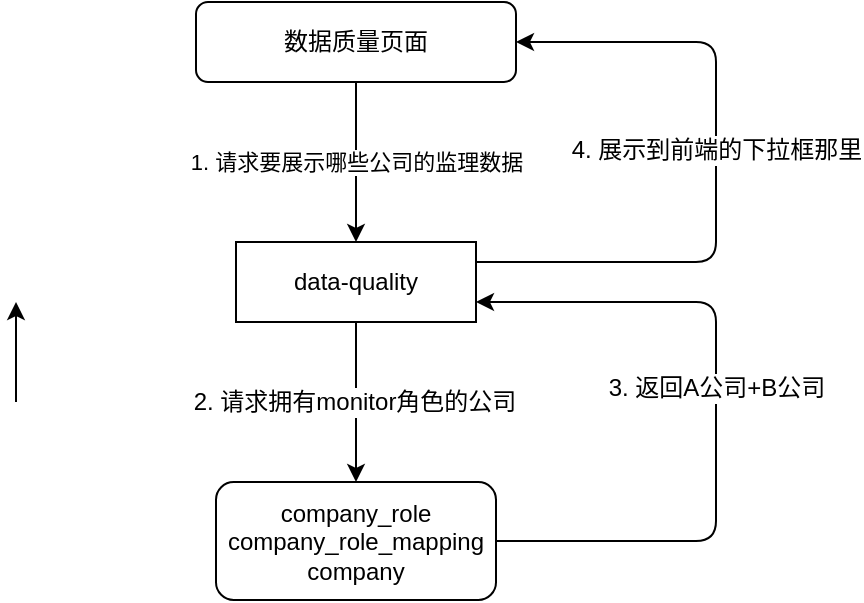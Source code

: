 <mxfile version="11.0.0" type="github"><diagram id="5PrbWUQpkLaovvONm4Pn" name="Page-1"><mxGraphModel dx="786" dy="525" grid="1" gridSize="10" guides="1" tooltips="1" connect="1" arrows="1" fold="1" page="1" pageScale="1" pageWidth="850" pageHeight="1100" math="0" shadow="0"><root><mxCell id="0"/><mxCell id="1" parent="0"/><mxCell id="Wom3NBltpp4cB4WkWgWm-10" value="1. 请求要展示哪些公司的监理数据" style="edgeStyle=orthogonalEdgeStyle;rounded=0;orthogonalLoop=1;jettySize=auto;html=1;" edge="1" parent="1" source="Wom3NBltpp4cB4WkWgWm-8" target="Wom3NBltpp4cB4WkWgWm-9"><mxGeometry relative="1" as="geometry"/></mxCell><mxCell id="Wom3NBltpp4cB4WkWgWm-8" value="数据质量页面" style="rounded=1;whiteSpace=wrap;html=1;" vertex="1" parent="1"><mxGeometry x="160" y="120" width="160" height="40" as="geometry"/></mxCell><mxCell id="Wom3NBltpp4cB4WkWgWm-12" value="" style="edgeStyle=orthogonalEdgeStyle;rounded=0;orthogonalLoop=1;jettySize=auto;html=1;" edge="1" parent="1" source="Wom3NBltpp4cB4WkWgWm-9" target="Wom3NBltpp4cB4WkWgWm-11"><mxGeometry relative="1" as="geometry"/></mxCell><mxCell id="Wom3NBltpp4cB4WkWgWm-19" value="2. 请求拥有monitor角色的公司" style="text;html=1;resizable=0;points=[];align=center;verticalAlign=middle;labelBackgroundColor=#ffffff;" vertex="1" connectable="0" parent="Wom3NBltpp4cB4WkWgWm-12"><mxGeometry y="-1" relative="1" as="geometry"><mxPoint as="offset"/></mxGeometry></mxCell><mxCell id="Wom3NBltpp4cB4WkWgWm-9" value="data-quality" style="rounded=1;whiteSpace=wrap;html=1;arcSize=0;" vertex="1" parent="1"><mxGeometry x="180" y="240" width="120" height="40" as="geometry"/></mxCell><mxCell id="Wom3NBltpp4cB4WkWgWm-11" value="company_role&lt;br&gt;company_role_mapping&lt;br&gt;company" style="rounded=1;whiteSpace=wrap;html=1;" vertex="1" parent="1"><mxGeometry x="170" y="360" width="140" height="59" as="geometry"/></mxCell><mxCell id="Wom3NBltpp4cB4WkWgWm-20" value="" style="endArrow=classic;html=1;" edge="1" parent="1"><mxGeometry width="50" height="50" relative="1" as="geometry"><mxPoint x="70" y="320" as="sourcePoint"/><mxPoint x="70" y="270" as="targetPoint"/></mxGeometry></mxCell><mxCell id="Wom3NBltpp4cB4WkWgWm-22" value="" style="edgeStyle=elbowEdgeStyle;elbow=horizontal;endArrow=classic;html=1;exitX=1;exitY=0.5;exitDx=0;exitDy=0;entryX=1;entryY=0.75;entryDx=0;entryDy=0;" edge="1" parent="1" source="Wom3NBltpp4cB4WkWgWm-11" target="Wom3NBltpp4cB4WkWgWm-9"><mxGeometry width="50" height="50" relative="1" as="geometry"><mxPoint x="340" y="390" as="sourcePoint"/><mxPoint x="440" y="330" as="targetPoint"/><Array as="points"><mxPoint x="420" y="330"/></Array></mxGeometry></mxCell><mxCell id="Wom3NBltpp4cB4WkWgWm-24" value="3. 返回A公司+B公司" style="text;html=1;resizable=0;points=[];align=center;verticalAlign=middle;labelBackgroundColor=#ffffff;" vertex="1" connectable="0" parent="Wom3NBltpp4cB4WkWgWm-22"><mxGeometry x="0.071" relative="1" as="geometry"><mxPoint as="offset"/></mxGeometry></mxCell><mxCell id="Wom3NBltpp4cB4WkWgWm-25" value="" style="edgeStyle=elbowEdgeStyle;elbow=horizontal;endArrow=classic;html=1;exitX=1;exitY=0.25;exitDx=0;exitDy=0;entryX=1;entryY=0.5;entryDx=0;entryDy=0;" edge="1" parent="1" source="Wom3NBltpp4cB4WkWgWm-9" target="Wom3NBltpp4cB4WkWgWm-8"><mxGeometry width="50" height="50" relative="1" as="geometry"><mxPoint x="355" y="260" as="sourcePoint"/><mxPoint x="345" y="130" as="targetPoint"/><Array as="points"><mxPoint x="420" y="210"/><mxPoint x="425" y="190"/></Array></mxGeometry></mxCell><mxCell id="Wom3NBltpp4cB4WkWgWm-26" value="4. 展示到前端的下拉框那里" style="text;html=1;resizable=0;points=[];align=center;verticalAlign=middle;labelBackgroundColor=#ffffff;" vertex="1" connectable="0" parent="Wom3NBltpp4cB4WkWgWm-25"><mxGeometry x="0.071" relative="1" as="geometry"><mxPoint as="offset"/></mxGeometry></mxCell></root></mxGraphModel></diagram></mxfile>